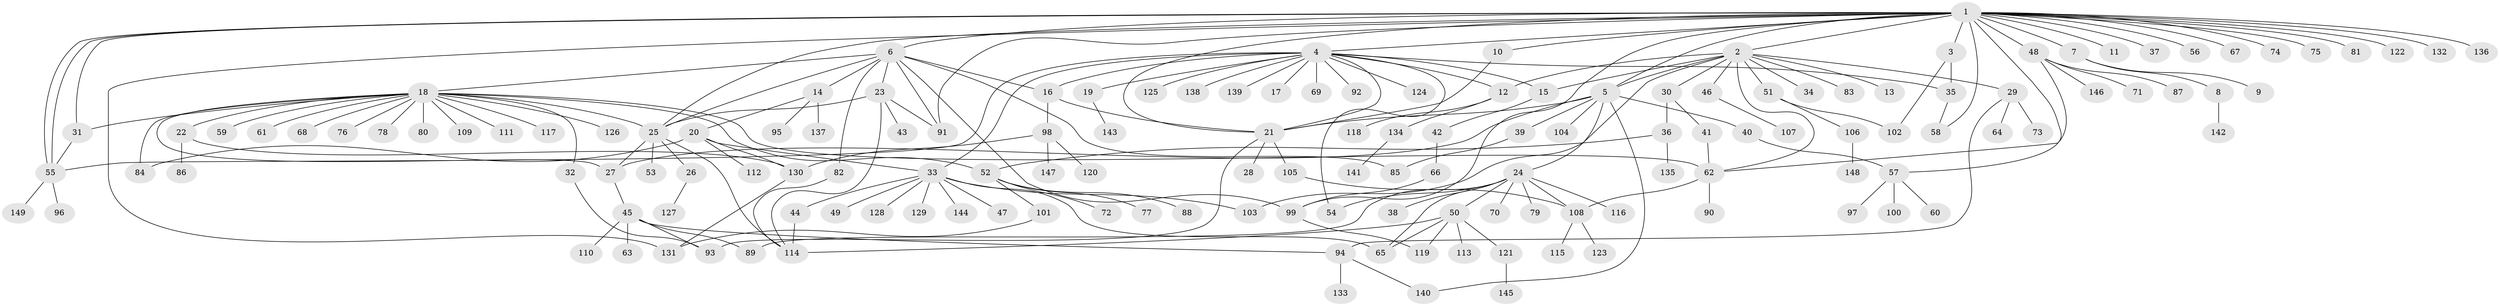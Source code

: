 // Generated by graph-tools (version 1.1) at 2025/26/03/09/25 03:26:02]
// undirected, 149 vertices, 200 edges
graph export_dot {
graph [start="1"]
  node [color=gray90,style=filled];
  1;
  2;
  3;
  4;
  5;
  6;
  7;
  8;
  9;
  10;
  11;
  12;
  13;
  14;
  15;
  16;
  17;
  18;
  19;
  20;
  21;
  22;
  23;
  24;
  25;
  26;
  27;
  28;
  29;
  30;
  31;
  32;
  33;
  34;
  35;
  36;
  37;
  38;
  39;
  40;
  41;
  42;
  43;
  44;
  45;
  46;
  47;
  48;
  49;
  50;
  51;
  52;
  53;
  54;
  55;
  56;
  57;
  58;
  59;
  60;
  61;
  62;
  63;
  64;
  65;
  66;
  67;
  68;
  69;
  70;
  71;
  72;
  73;
  74;
  75;
  76;
  77;
  78;
  79;
  80;
  81;
  82;
  83;
  84;
  85;
  86;
  87;
  88;
  89;
  90;
  91;
  92;
  93;
  94;
  95;
  96;
  97;
  98;
  99;
  100;
  101;
  102;
  103;
  104;
  105;
  106;
  107;
  108;
  109;
  110;
  111;
  112;
  113;
  114;
  115;
  116;
  117;
  118;
  119;
  120;
  121;
  122;
  123;
  124;
  125;
  126;
  127;
  128;
  129;
  130;
  131;
  132;
  133;
  134;
  135;
  136;
  137;
  138;
  139;
  140;
  141;
  142;
  143;
  144;
  145;
  146;
  147;
  148;
  149;
  1 -- 2;
  1 -- 3;
  1 -- 4;
  1 -- 5;
  1 -- 6;
  1 -- 7;
  1 -- 10;
  1 -- 11;
  1 -- 21;
  1 -- 25;
  1 -- 31;
  1 -- 37;
  1 -- 48;
  1 -- 55;
  1 -- 55;
  1 -- 56;
  1 -- 57;
  1 -- 58;
  1 -- 67;
  1 -- 74;
  1 -- 75;
  1 -- 81;
  1 -- 91;
  1 -- 99;
  1 -- 122;
  1 -- 131;
  1 -- 132;
  1 -- 136;
  2 -- 5;
  2 -- 12;
  2 -- 13;
  2 -- 15;
  2 -- 29;
  2 -- 30;
  2 -- 34;
  2 -- 46;
  2 -- 51;
  2 -- 62;
  2 -- 83;
  2 -- 103;
  3 -- 35;
  3 -- 102;
  4 -- 12;
  4 -- 15;
  4 -- 16;
  4 -- 17;
  4 -- 19;
  4 -- 21;
  4 -- 33;
  4 -- 35;
  4 -- 54;
  4 -- 55;
  4 -- 69;
  4 -- 92;
  4 -- 124;
  4 -- 125;
  4 -- 138;
  4 -- 139;
  5 -- 21;
  5 -- 24;
  5 -- 27;
  5 -- 39;
  5 -- 40;
  5 -- 104;
  5 -- 140;
  6 -- 14;
  6 -- 16;
  6 -- 18;
  6 -- 23;
  6 -- 25;
  6 -- 82;
  6 -- 85;
  6 -- 91;
  6 -- 99;
  7 -- 8;
  7 -- 9;
  8 -- 142;
  10 -- 21;
  12 -- 118;
  12 -- 134;
  14 -- 20;
  14 -- 95;
  14 -- 137;
  15 -- 42;
  16 -- 21;
  16 -- 98;
  18 -- 22;
  18 -- 25;
  18 -- 27;
  18 -- 31;
  18 -- 32;
  18 -- 52;
  18 -- 59;
  18 -- 61;
  18 -- 62;
  18 -- 68;
  18 -- 76;
  18 -- 78;
  18 -- 80;
  18 -- 84;
  18 -- 109;
  18 -- 111;
  18 -- 117;
  18 -- 126;
  19 -- 143;
  20 -- 33;
  20 -- 84;
  20 -- 112;
  20 -- 130;
  21 -- 28;
  21 -- 93;
  21 -- 105;
  22 -- 86;
  22 -- 130;
  23 -- 25;
  23 -- 43;
  23 -- 91;
  23 -- 114;
  24 -- 38;
  24 -- 50;
  24 -- 54;
  24 -- 65;
  24 -- 70;
  24 -- 79;
  24 -- 89;
  24 -- 108;
  24 -- 116;
  25 -- 26;
  25 -- 27;
  25 -- 53;
  25 -- 114;
  26 -- 127;
  27 -- 45;
  29 -- 64;
  29 -- 73;
  29 -- 94;
  30 -- 36;
  30 -- 41;
  31 -- 55;
  32 -- 93;
  33 -- 44;
  33 -- 47;
  33 -- 49;
  33 -- 65;
  33 -- 103;
  33 -- 128;
  33 -- 129;
  33 -- 144;
  35 -- 58;
  36 -- 52;
  36 -- 135;
  39 -- 85;
  40 -- 57;
  41 -- 62;
  42 -- 66;
  44 -- 114;
  45 -- 63;
  45 -- 89;
  45 -- 93;
  45 -- 94;
  45 -- 110;
  46 -- 107;
  48 -- 62;
  48 -- 71;
  48 -- 87;
  48 -- 146;
  50 -- 65;
  50 -- 113;
  50 -- 114;
  50 -- 119;
  50 -- 121;
  51 -- 102;
  51 -- 106;
  52 -- 72;
  52 -- 77;
  52 -- 88;
  52 -- 101;
  55 -- 96;
  55 -- 149;
  57 -- 60;
  57 -- 97;
  57 -- 100;
  62 -- 90;
  62 -- 108;
  66 -- 99;
  82 -- 114;
  94 -- 133;
  94 -- 140;
  98 -- 120;
  98 -- 130;
  98 -- 147;
  99 -- 119;
  101 -- 131;
  105 -- 108;
  106 -- 148;
  108 -- 115;
  108 -- 123;
  121 -- 145;
  130 -- 131;
  134 -- 141;
}
